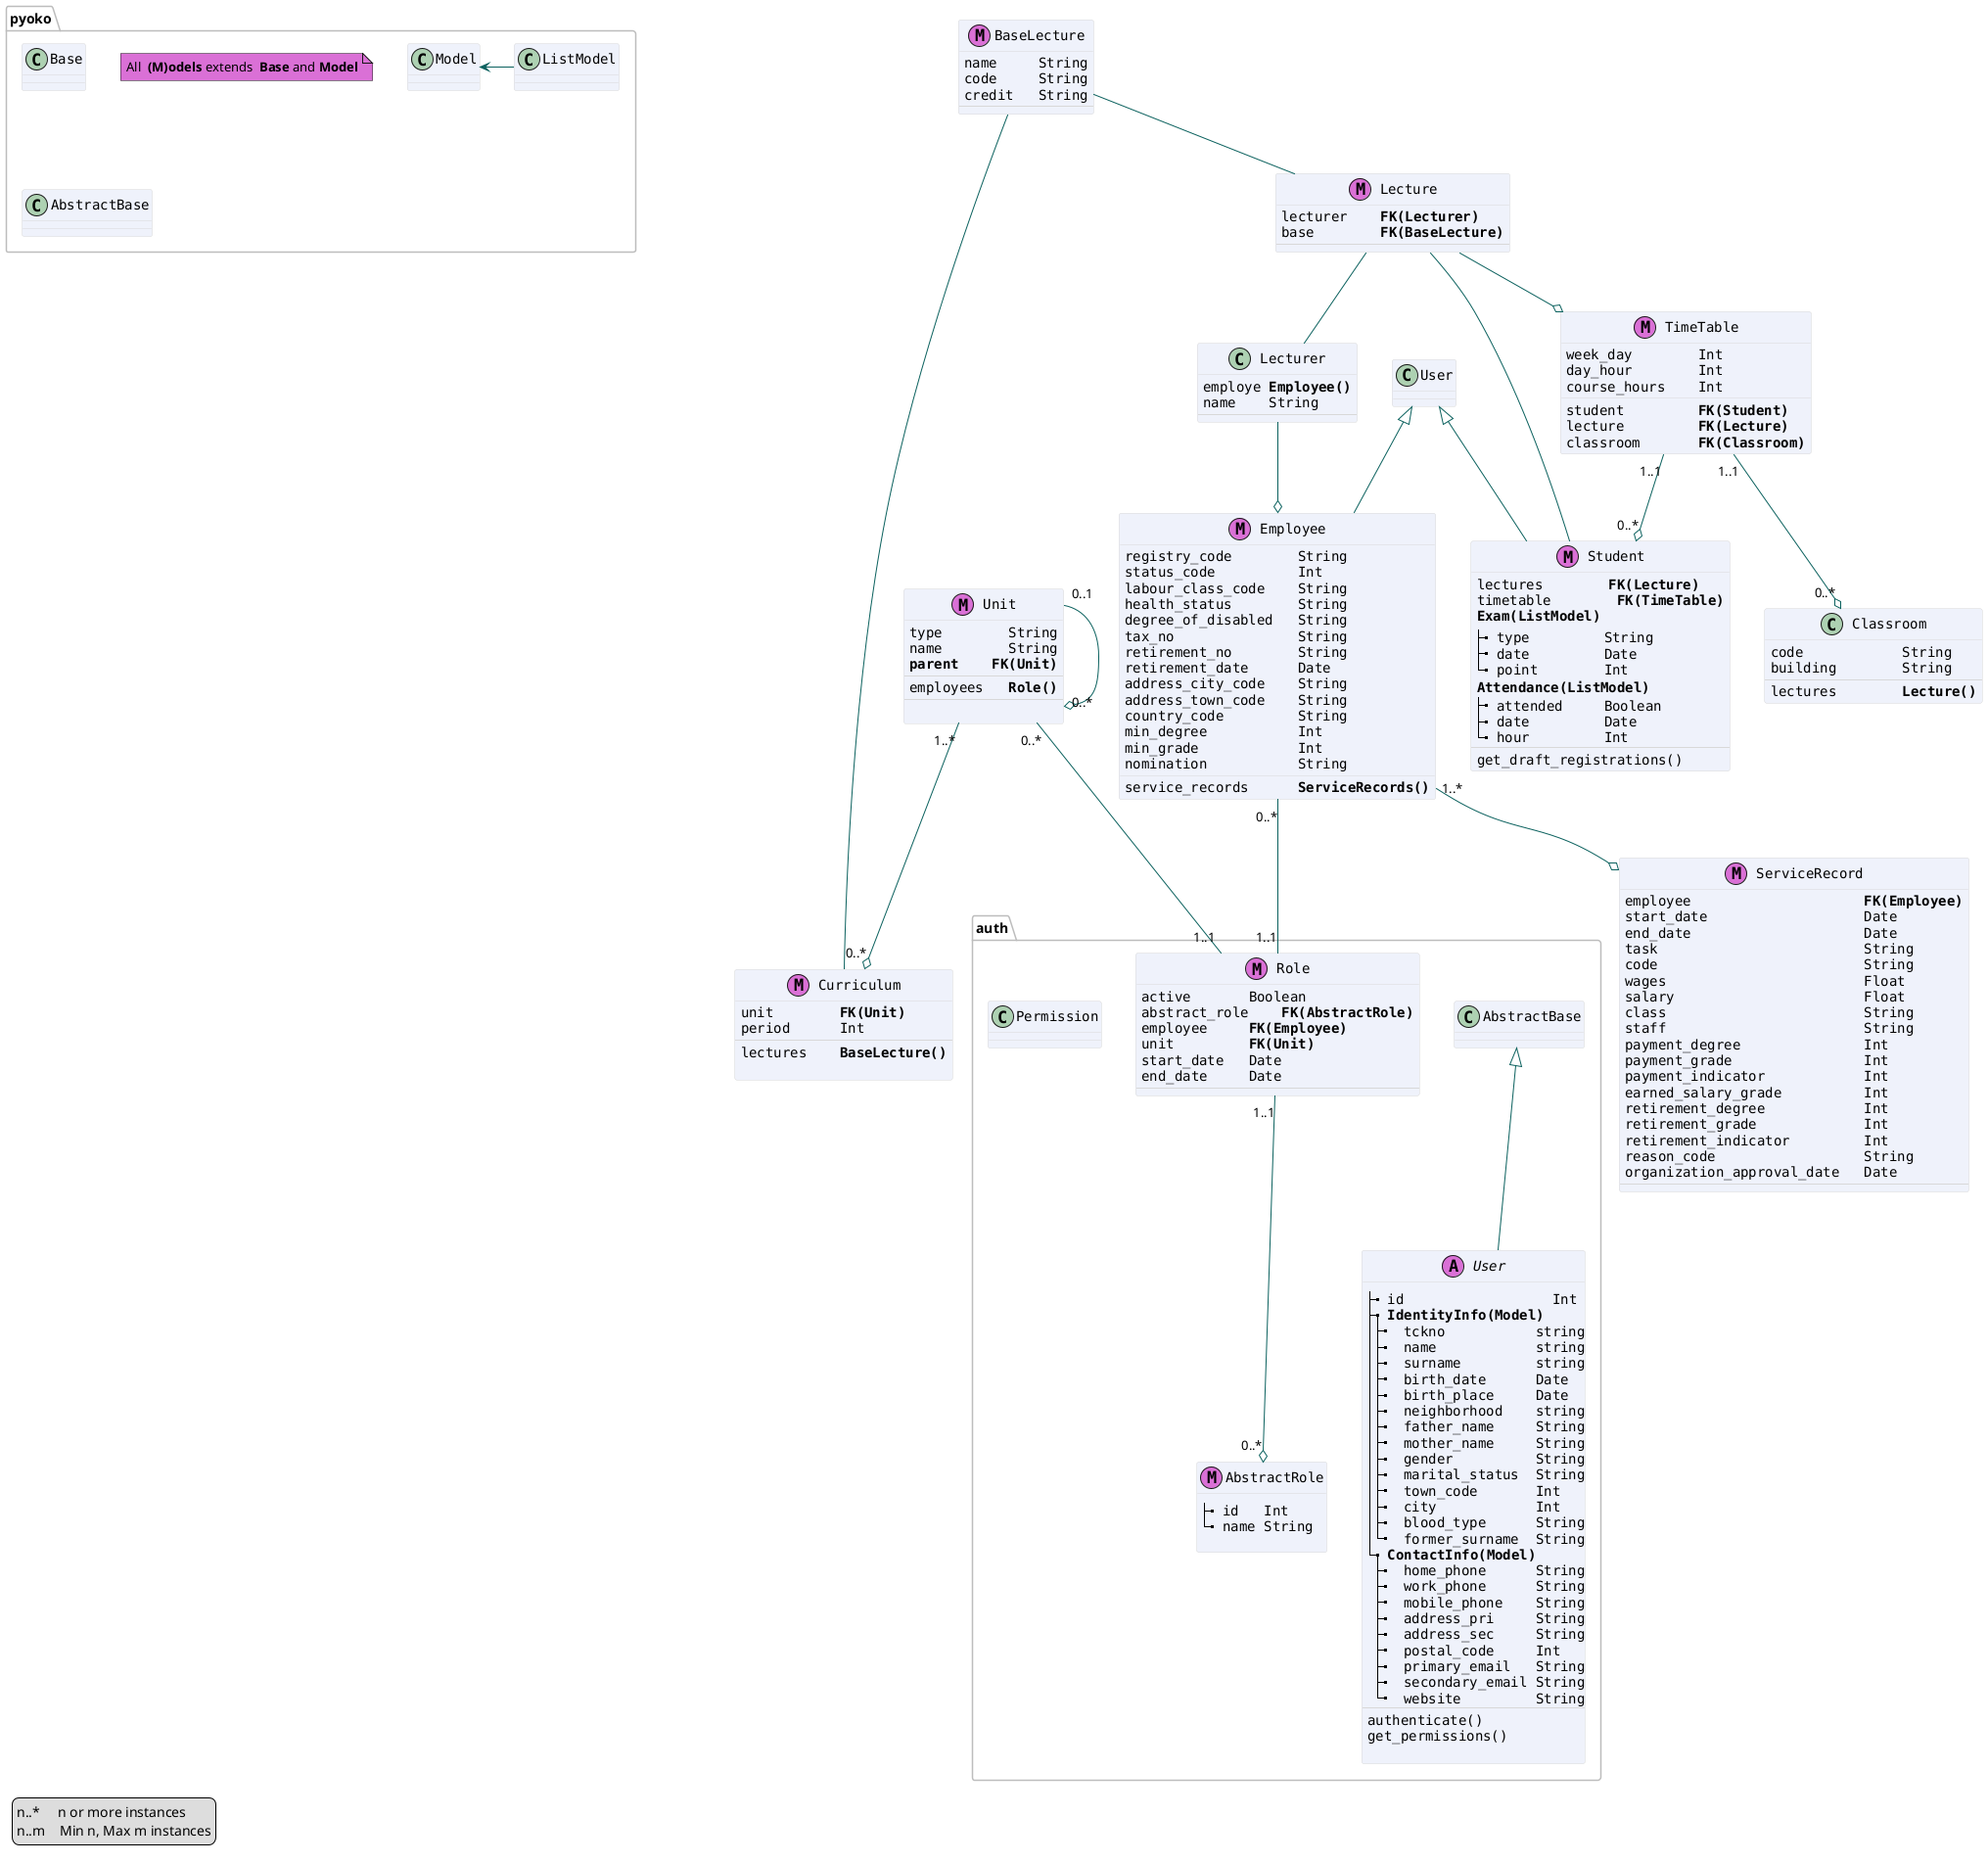@startuml

skinparam classAttributeFontName Monospaced
skinparam classBackgroundColor #EFF2FB
skinparam classBorderColor #D8D8D8
skinparam packageBorderColor #BDBDBD
skinparam classArrowColor #0B615E
skinparam shadowing false

'skinparam monochrome true
'skinparam nodesep 100
'skinparam ranksep 100


legend left
n..*     n or more instances
n..m    Min n, Max m instances
endlegend





package pyoko{
class Base
class Model
Model <- ListModel
note "All <color:black><b> (M)odels</b></color> extends  <b>Base</b> and <b>Model</b>" as N1 #orchid
class AbstractBase
}


package auth{

abstract class User <<(A,orchid)>> extends AbstractBase{
|_ id                  Int
|_ **IdentityInfo(Model)**
   |_  tckno           string
   |_  name            string
   |_  surname         string
   |_  birth_date      Date
   |_  birth_place     Date
   |_  neighborhood    string
   |_  father_name     String
   |_  mother_name     String
   |_  gender          String
   |_  marital_status  String
   |_  town_code       Int
   |_  city            Int
   |_  blood_type      String
   |_  former_surname  String
|_ **ContactInfo(Model)**
   |_  home_phone      String
   |_  work_phone      String
   |_  mobile_phone    String
   |_  address_pri     String
   |_  address_sec     String
   |_  postal_code     Int
   |_  primary_email   String
   |_  secondary_email String
   |_  website         String
--
authenticate()
get_permissions()

}


class AbstractRole<<(M,orchid)>>{
|_ id   Int
|_ name String

}
class Role<<(M,orchid)>>{
active       Boolean
abstract_role    **FK(AbstractRole)**
employee     **FK(Employee)**
unit         **FK(Unit)**
start_date   Date
end_date     Date
--
}

class Permission{
}

}


class Employee <<(M,orchid)>> extends User{
service_records      **ServiceRecords()**
registry_code        String
status_code          Int
labour_class_code    String
health_status        String
degree_of_disabled   String
tax_no               String
retirement_no        String
retirement_date      Date
address_city_code    String
address_town_code    String
country_code         String
min_degree           Int
min_grade            Int
nomination           String

}

class ServiceRecord<<(M,orchid)>>{
employee                     **FK(Employee)**
start_date                   Date
end_date                     Date
task                         String
code                         String
wages                        Float
salary                       Float
class                        String
staff                        String
payment_degree               Int
payment_grade                Int
payment_indicator            Int
earned_salary_grade          Int
retirement_degree            Int
retirement_grade             Int
retirement_indicator         Int
reason_code                  String
organization_approval_date   Date
--
}

class Unit<<(M,orchid)>>{
type        String
name        String
**parent    FK(Unit)**
--
employees   **Role()**
--

}








class Lecturer{
employe **Employee()**
name    String
--
}

class Curriculum<<(M,orchid)>>{
unit        **FK(Unit)**
period      Int
--
lectures    **BaseLecture()**

}

class TimeTable<<(M,orchid)>>{
student         **FK(Student)**
lecture         **FK(Lecture)**
classroom       **FK(Classroom)**
week_day        Int
day_hour        Int
course_hours    Int
}

class Classroom{
code            String
building        String
--
lectures        **Lecture()**
}

class Lecture<<(M,orchid)>>{
lecturer    **FK(Lecturer)**
base        **FK(BaseLecture)**
--
}
class BaseLecture<<(M,orchid)>>{
name     String
code     String
credit   String
--
}



class Student <<(M,orchid)>> extends User {
lectures        **FK(Lecture)**
timetable        **FK(TimeTable)**
**Exam(ListModel)**
|_ type         String
|_ date         Date
|_ point        Int
**Attendance(ListModel)**
|_ attended     Boolean
|_ date         Date
|_ hour         Int
--
get_draft_registrations()
}

Lecture -- Lecturer
Lecture -- Student
Unit "1..*" --o "0..*" Curriculum
BaseLecture -- Curriculum
BaseLecture -- Lecture

Unit "0..*" -- "1..1" Role
Unit "0..1" --o "0..*" Unit
Employee "0..*" -- "1..1" Role
Lecturer --o Employee
Lecture --o TimeTable
Role "1..1" --o "0..*" AbstractRole


TimeTable "1..1" --o "0..*" Student
TimeTable "1..1" --o "0..*" Classroom


Employee "1..*" --o ServiceRecord

' XXXXXXXXXXXX
' Unit "0..*" -- "0..*" Employee
' Student "1..*" --o "0..*" Curriculum
' XXXXXXXXXXXX
@enduml
